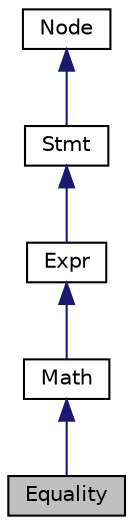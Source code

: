 digraph "Equality"
{
  edge [fontname="Helvetica",fontsize="10",labelfontname="Helvetica",labelfontsize="10"];
  node [fontname="Helvetica",fontsize="10",shape=record];
  Node0 [label="Equality",height=0.2,width=0.4,color="black", fillcolor="grey75", style="filled", fontcolor="black"];
  Node1 -> Node0 [dir="back",color="midnightblue",fontsize="10",style="solid",fontname="Helvetica"];
  Node1 [label="Math",height=0.2,width=0.4,color="black", fillcolor="white", style="filled",URL="$class_math.html",tooltip="数学运算的根类 "];
  Node2 -> Node1 [dir="back",color="midnightblue",fontsize="10",style="solid",fontname="Helvetica"];
  Node2 [label="Expr",height=0.2,width=0.4,color="black", fillcolor="white", style="filled",URL="$class_expr.html",tooltip="运算表达式类 "];
  Node3 -> Node2 [dir="back",color="midnightblue",fontsize="10",style="solid",fontname="Helvetica"];
  Node3 [label="Stmt",height=0.2,width=0.4,color="black", fillcolor="white", style="filled",URL="$class_stmt.html",tooltip="Stmt类 "];
  Node4 -> Node3 [dir="back",color="midnightblue",fontsize="10",style="solid",fontname="Helvetica"];
  Node4 [label="Node",height=0.2,width=0.4,color="black", fillcolor="white", style="filled",URL="$class_node.html",tooltip="Node类 "];
}
